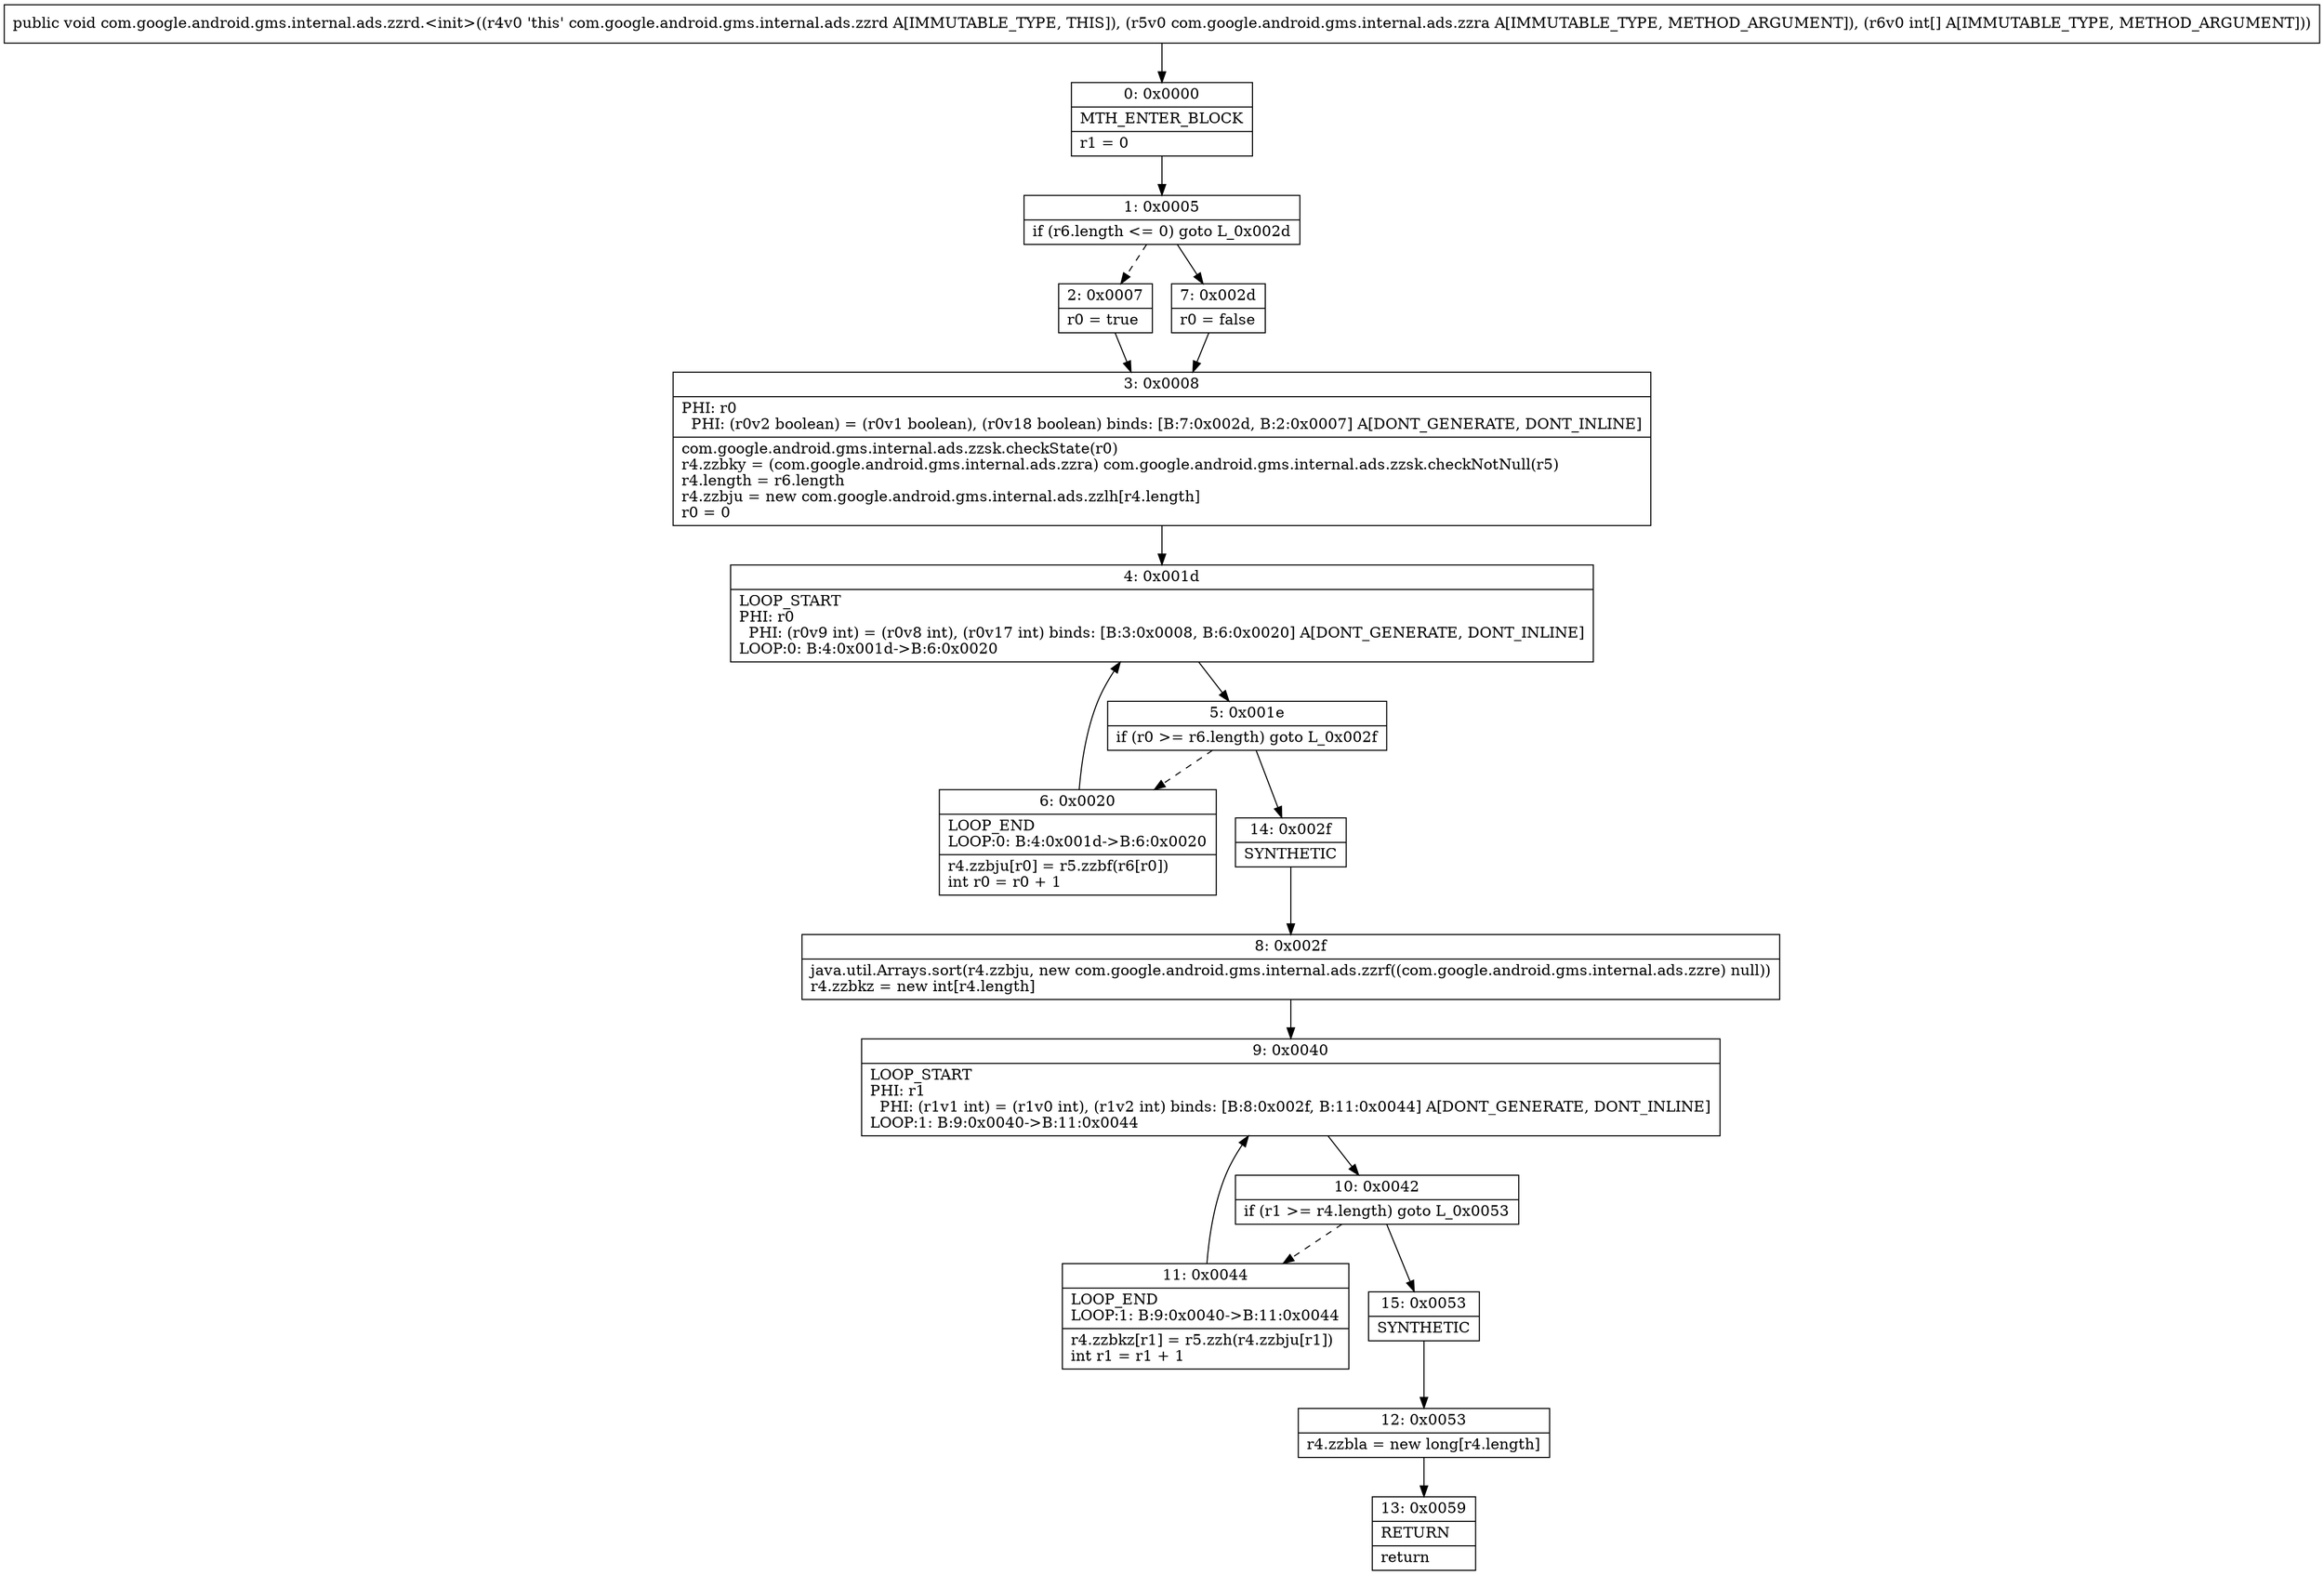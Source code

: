digraph "CFG forcom.google.android.gms.internal.ads.zzrd.\<init\>(Lcom\/google\/android\/gms\/internal\/ads\/zzra;[I)V" {
Node_0 [shape=record,label="{0\:\ 0x0000|MTH_ENTER_BLOCK\l|r1 = 0\l}"];
Node_1 [shape=record,label="{1\:\ 0x0005|if (r6.length \<= 0) goto L_0x002d\l}"];
Node_2 [shape=record,label="{2\:\ 0x0007|r0 = true\l}"];
Node_3 [shape=record,label="{3\:\ 0x0008|PHI: r0 \l  PHI: (r0v2 boolean) = (r0v1 boolean), (r0v18 boolean) binds: [B:7:0x002d, B:2:0x0007] A[DONT_GENERATE, DONT_INLINE]\l|com.google.android.gms.internal.ads.zzsk.checkState(r0)\lr4.zzbky = (com.google.android.gms.internal.ads.zzra) com.google.android.gms.internal.ads.zzsk.checkNotNull(r5)\lr4.length = r6.length\lr4.zzbju = new com.google.android.gms.internal.ads.zzlh[r4.length]\lr0 = 0\l}"];
Node_4 [shape=record,label="{4\:\ 0x001d|LOOP_START\lPHI: r0 \l  PHI: (r0v9 int) = (r0v8 int), (r0v17 int) binds: [B:3:0x0008, B:6:0x0020] A[DONT_GENERATE, DONT_INLINE]\lLOOP:0: B:4:0x001d\-\>B:6:0x0020\l}"];
Node_5 [shape=record,label="{5\:\ 0x001e|if (r0 \>= r6.length) goto L_0x002f\l}"];
Node_6 [shape=record,label="{6\:\ 0x0020|LOOP_END\lLOOP:0: B:4:0x001d\-\>B:6:0x0020\l|r4.zzbju[r0] = r5.zzbf(r6[r0])\lint r0 = r0 + 1\l}"];
Node_7 [shape=record,label="{7\:\ 0x002d|r0 = false\l}"];
Node_8 [shape=record,label="{8\:\ 0x002f|java.util.Arrays.sort(r4.zzbju, new com.google.android.gms.internal.ads.zzrf((com.google.android.gms.internal.ads.zzre) null))\lr4.zzbkz = new int[r4.length]\l}"];
Node_9 [shape=record,label="{9\:\ 0x0040|LOOP_START\lPHI: r1 \l  PHI: (r1v1 int) = (r1v0 int), (r1v2 int) binds: [B:8:0x002f, B:11:0x0044] A[DONT_GENERATE, DONT_INLINE]\lLOOP:1: B:9:0x0040\-\>B:11:0x0044\l}"];
Node_10 [shape=record,label="{10\:\ 0x0042|if (r1 \>= r4.length) goto L_0x0053\l}"];
Node_11 [shape=record,label="{11\:\ 0x0044|LOOP_END\lLOOP:1: B:9:0x0040\-\>B:11:0x0044\l|r4.zzbkz[r1] = r5.zzh(r4.zzbju[r1])\lint r1 = r1 + 1\l}"];
Node_12 [shape=record,label="{12\:\ 0x0053|r4.zzbla = new long[r4.length]\l}"];
Node_13 [shape=record,label="{13\:\ 0x0059|RETURN\l|return\l}"];
Node_14 [shape=record,label="{14\:\ 0x002f|SYNTHETIC\l}"];
Node_15 [shape=record,label="{15\:\ 0x0053|SYNTHETIC\l}"];
MethodNode[shape=record,label="{public void com.google.android.gms.internal.ads.zzrd.\<init\>((r4v0 'this' com.google.android.gms.internal.ads.zzrd A[IMMUTABLE_TYPE, THIS]), (r5v0 com.google.android.gms.internal.ads.zzra A[IMMUTABLE_TYPE, METHOD_ARGUMENT]), (r6v0 int[] A[IMMUTABLE_TYPE, METHOD_ARGUMENT])) }"];
MethodNode -> Node_0;
Node_0 -> Node_1;
Node_1 -> Node_2[style=dashed];
Node_1 -> Node_7;
Node_2 -> Node_3;
Node_3 -> Node_4;
Node_4 -> Node_5;
Node_5 -> Node_6[style=dashed];
Node_5 -> Node_14;
Node_6 -> Node_4;
Node_7 -> Node_3;
Node_8 -> Node_9;
Node_9 -> Node_10;
Node_10 -> Node_11[style=dashed];
Node_10 -> Node_15;
Node_11 -> Node_9;
Node_12 -> Node_13;
Node_14 -> Node_8;
Node_15 -> Node_12;
}

